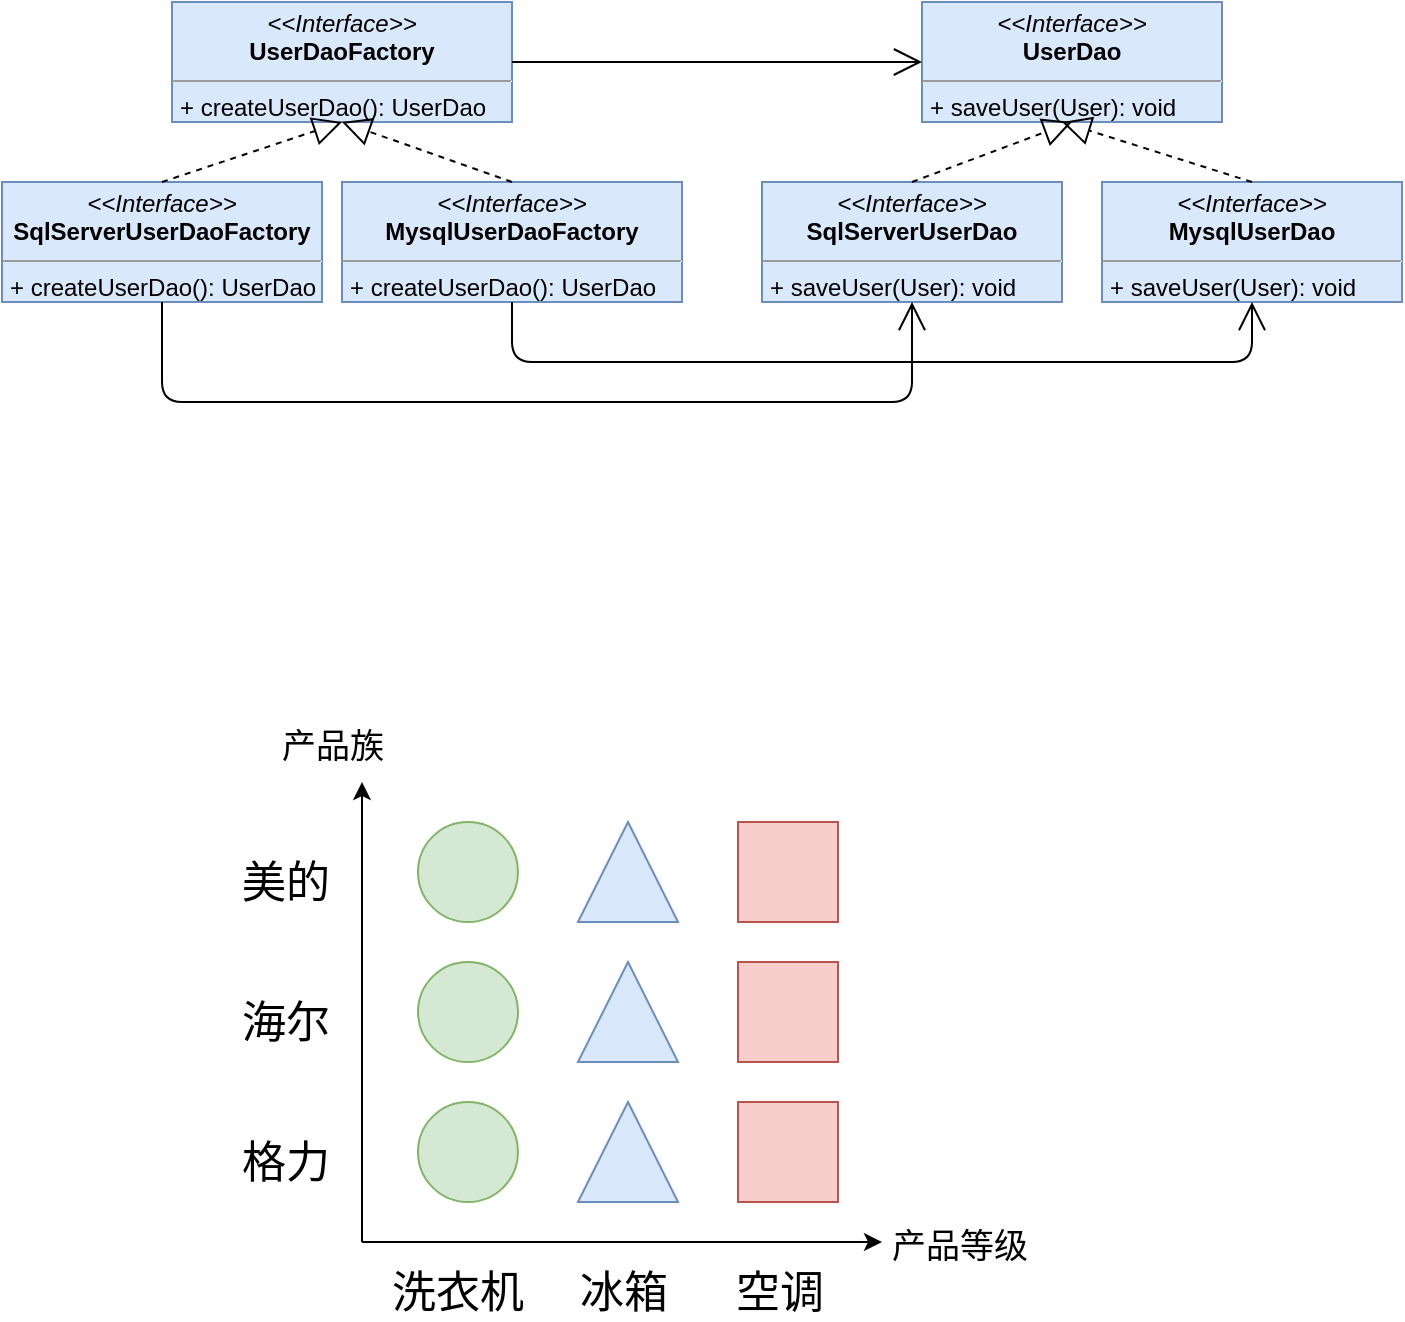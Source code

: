 <mxfile version="12.1.0" type="github" pages="1"><diagram id="w4r7GopVXuB-QNRvBzYS" name="Page-1"><mxGraphModel dx="2031" dy="1019" grid="0" gridSize="10" guides="1" tooltips="1" connect="1" arrows="1" fold="1" page="0" pageScale="1" pageWidth="850" pageHeight="1100" math="0" shadow="0"><root><mxCell id="0"/><mxCell id="1" parent="0"/><mxCell id="ZShKO0OFCtlO3gwsemaD-3" value="&lt;p style=&quot;margin: 0px ; margin-top: 4px ; text-align: center&quot;&gt;&lt;i&gt;&amp;lt;&amp;lt;Interface&amp;gt;&amp;gt;&lt;/i&gt;&lt;br&gt;&lt;b&gt;UserDaoFactory&lt;/b&gt;&lt;/p&gt;&lt;hr size=&quot;1&quot;&gt;&lt;p style=&quot;margin: 0px ; margin-left: 4px&quot;&gt;&lt;/p&gt;&lt;p style=&quot;margin: 0px ; margin-left: 4px&quot;&gt;+ createUserDao(): UserDao&lt;br&gt;&lt;br&gt;&lt;/p&gt;" style="verticalAlign=top;align=left;overflow=fill;fontSize=12;fontFamily=Helvetica;html=1;fillColor=#dae8fc;strokeColor=#6c8ebf;" vertex="1" parent="1"><mxGeometry x="195" y="240" width="170" height="60" as="geometry"/></mxCell><mxCell id="ZShKO0OFCtlO3gwsemaD-4" value="&lt;p style=&quot;margin: 0px ; margin-top: 4px ; text-align: center&quot;&gt;&lt;i&gt;&amp;lt;&amp;lt;Interface&amp;gt;&amp;gt;&lt;/i&gt;&lt;br&gt;&lt;b&gt;SqlServerUserDaoFactory&lt;/b&gt;&lt;/p&gt;&lt;hr size=&quot;1&quot;&gt;&lt;p style=&quot;margin: 0px ; margin-left: 4px&quot;&gt;&lt;/p&gt;&lt;p style=&quot;margin: 0px ; margin-left: 4px&quot;&gt;+ createUserDao(): UserDao&lt;br&gt;&lt;br&gt;&lt;/p&gt;" style="verticalAlign=top;align=left;overflow=fill;fontSize=12;fontFamily=Helvetica;html=1;fillColor=#dae8fc;strokeColor=#6c8ebf;" vertex="1" parent="1"><mxGeometry x="110" y="330" width="160" height="60" as="geometry"/></mxCell><mxCell id="ZShKO0OFCtlO3gwsemaD-5" value="&lt;p style=&quot;margin: 0px ; margin-top: 4px ; text-align: center&quot;&gt;&lt;i&gt;&amp;lt;&amp;lt;Interface&amp;gt;&amp;gt;&lt;/i&gt;&lt;br&gt;&lt;b&gt;MysqlUserDaoFactory&lt;/b&gt;&lt;/p&gt;&lt;hr size=&quot;1&quot;&gt;&lt;p style=&quot;margin: 0px ; margin-left: 4px&quot;&gt;&lt;/p&gt;&lt;p style=&quot;margin: 0px ; margin-left: 4px&quot;&gt;+ createUserDao(): UserDao&lt;br&gt;&lt;br&gt;&lt;/p&gt;" style="verticalAlign=top;align=left;overflow=fill;fontSize=12;fontFamily=Helvetica;html=1;fillColor=#dae8fc;strokeColor=#6c8ebf;" vertex="1" parent="1"><mxGeometry x="280" y="330" width="170" height="60" as="geometry"/></mxCell><mxCell id="ZShKO0OFCtlO3gwsemaD-6" value="&lt;p style=&quot;margin: 0px ; margin-top: 4px ; text-align: center&quot;&gt;&lt;i&gt;&amp;lt;&amp;lt;Interface&amp;gt;&amp;gt;&lt;/i&gt;&lt;br&gt;&lt;b&gt;UserDao&lt;/b&gt;&lt;/p&gt;&lt;hr size=&quot;1&quot;&gt;&lt;p style=&quot;margin: 0px ; margin-left: 4px&quot;&gt;&lt;/p&gt;&lt;p style=&quot;margin: 0px ; margin-left: 4px&quot;&gt;+ saveUser(User): void&lt;br&gt;&lt;br&gt;&lt;/p&gt;" style="verticalAlign=top;align=left;overflow=fill;fontSize=12;fontFamily=Helvetica;html=1;fillColor=#dae8fc;strokeColor=#6c8ebf;" vertex="1" parent="1"><mxGeometry x="570" y="240" width="150" height="60" as="geometry"/></mxCell><mxCell id="ZShKO0OFCtlO3gwsemaD-7" value="&lt;p style=&quot;margin: 0px ; margin-top: 4px ; text-align: center&quot;&gt;&lt;i&gt;&amp;lt;&amp;lt;Interface&amp;gt;&amp;gt;&lt;/i&gt;&lt;br&gt;&lt;b&gt;SqlServerUserDao&lt;/b&gt;&lt;/p&gt;&lt;hr size=&quot;1&quot;&gt;&lt;p style=&quot;margin: 0px ; margin-left: 4px&quot;&gt;&lt;/p&gt;&lt;p style=&quot;margin: 0px ; margin-left: 4px&quot;&gt;+ saveUser(User): void&lt;br&gt;&lt;br&gt;&lt;/p&gt;" style="verticalAlign=top;align=left;overflow=fill;fontSize=12;fontFamily=Helvetica;html=1;fillColor=#dae8fc;strokeColor=#6c8ebf;" vertex="1" parent="1"><mxGeometry x="490" y="330" width="150" height="60" as="geometry"/></mxCell><mxCell id="ZShKO0OFCtlO3gwsemaD-8" value="&lt;p style=&quot;margin: 0px ; margin-top: 4px ; text-align: center&quot;&gt;&lt;i&gt;&amp;lt;&amp;lt;Interface&amp;gt;&amp;gt;&lt;/i&gt;&lt;br&gt;&lt;b&gt;MysqlUserDao&lt;/b&gt;&lt;/p&gt;&lt;hr size=&quot;1&quot;&gt;&lt;p style=&quot;margin: 0px ; margin-left: 4px&quot;&gt;&lt;/p&gt;&lt;p style=&quot;margin: 0px ; margin-left: 4px&quot;&gt;+ saveUser(User): void&lt;br&gt;&lt;br&gt;&lt;/p&gt;" style="verticalAlign=top;align=left;overflow=fill;fontSize=12;fontFamily=Helvetica;html=1;fillColor=#dae8fc;strokeColor=#6c8ebf;" vertex="1" parent="1"><mxGeometry x="660" y="330" width="150" height="60" as="geometry"/></mxCell><mxCell id="ZShKO0OFCtlO3gwsemaD-9" value="" style="endArrow=block;dashed=1;endFill=0;endSize=12;html=1;entryX=0.5;entryY=1;entryDx=0;entryDy=0;exitX=0.5;exitY=0;exitDx=0;exitDy=0;" edge="1" parent="1" source="ZShKO0OFCtlO3gwsemaD-4" target="ZShKO0OFCtlO3gwsemaD-3"><mxGeometry width="160" relative="1" as="geometry"><mxPoint x="250" y="660" as="sourcePoint"/><mxPoint x="410" y="660" as="targetPoint"/></mxGeometry></mxCell><mxCell id="ZShKO0OFCtlO3gwsemaD-10" value="" style="endArrow=block;dashed=1;endFill=0;endSize=12;html=1;entryX=0.5;entryY=1;entryDx=0;entryDy=0;exitX=0.5;exitY=0;exitDx=0;exitDy=0;" edge="1" parent="1" source="ZShKO0OFCtlO3gwsemaD-5" target="ZShKO0OFCtlO3gwsemaD-3"><mxGeometry width="160" relative="1" as="geometry"><mxPoint x="200" y="340" as="sourcePoint"/><mxPoint x="290" y="310" as="targetPoint"/></mxGeometry></mxCell><mxCell id="ZShKO0OFCtlO3gwsemaD-11" value="" style="endArrow=block;dashed=1;endFill=0;endSize=12;html=1;exitX=0.5;exitY=0;exitDx=0;exitDy=0;" edge="1" parent="1" source="ZShKO0OFCtlO3gwsemaD-8"><mxGeometry width="160" relative="1" as="geometry"><mxPoint x="460" y="690" as="sourcePoint"/><mxPoint x="640" y="300" as="targetPoint"/></mxGeometry></mxCell><mxCell id="ZShKO0OFCtlO3gwsemaD-12" value="" style="endArrow=block;dashed=1;endFill=0;endSize=12;html=1;entryX=0.5;entryY=1;entryDx=0;entryDy=0;exitX=0.5;exitY=0;exitDx=0;exitDy=0;" edge="1" parent="1" source="ZShKO0OFCtlO3gwsemaD-7" target="ZShKO0OFCtlO3gwsemaD-6"><mxGeometry width="160" relative="1" as="geometry"><mxPoint x="510" y="540" as="sourcePoint"/><mxPoint x="670" y="540" as="targetPoint"/></mxGeometry></mxCell><mxCell id="ZShKO0OFCtlO3gwsemaD-13" value="" style="endArrow=open;endFill=1;endSize=12;html=1;exitX=1;exitY=0.5;exitDx=0;exitDy=0;entryX=0;entryY=0.5;entryDx=0;entryDy=0;" edge="1" parent="1" source="ZShKO0OFCtlO3gwsemaD-3" target="ZShKO0OFCtlO3gwsemaD-6"><mxGeometry width="160" relative="1" as="geometry"><mxPoint x="270" y="600" as="sourcePoint"/><mxPoint x="430" y="600" as="targetPoint"/></mxGeometry></mxCell><mxCell id="ZShKO0OFCtlO3gwsemaD-14" value="" style="endArrow=open;endFill=1;endSize=12;html=1;exitX=0.5;exitY=1;exitDx=0;exitDy=0;entryX=0.5;entryY=1;entryDx=0;entryDy=0;edgeStyle=orthogonalEdgeStyle;" edge="1" parent="1" source="ZShKO0OFCtlO3gwsemaD-5" target="ZShKO0OFCtlO3gwsemaD-8"><mxGeometry width="160" relative="1" as="geometry"><mxPoint x="310" y="690" as="sourcePoint"/><mxPoint x="470" y="690" as="targetPoint"/><Array as="points"><mxPoint x="365" y="420"/><mxPoint x="735" y="420"/></Array></mxGeometry></mxCell><mxCell id="ZShKO0OFCtlO3gwsemaD-15" value="" style="endArrow=open;endFill=1;endSize=12;html=1;exitX=0.5;exitY=1;exitDx=0;exitDy=0;entryX=0.5;entryY=1;entryDx=0;entryDy=0;edgeStyle=orthogonalEdgeStyle;" edge="1" parent="1" source="ZShKO0OFCtlO3gwsemaD-4" target="ZShKO0OFCtlO3gwsemaD-7"><mxGeometry width="160" relative="1" as="geometry"><mxPoint x="130" y="630" as="sourcePoint"/><mxPoint x="290" y="630" as="targetPoint"/><Array as="points"><mxPoint x="190" y="440"/><mxPoint x="565" y="440"/></Array></mxGeometry></mxCell><mxCell id="ZShKO0OFCtlO3gwsemaD-16" value="" style="endArrow=classic;html=1;" edge="1" parent="1"><mxGeometry width="50" height="50" relative="1" as="geometry"><mxPoint x="290" y="860" as="sourcePoint"/><mxPoint x="550" y="860" as="targetPoint"/></mxGeometry></mxCell><mxCell id="ZShKO0OFCtlO3gwsemaD-17" value="" style="endArrow=classic;html=1;" edge="1" parent="1"><mxGeometry width="50" height="50" relative="1" as="geometry"><mxPoint x="290" y="860" as="sourcePoint"/><mxPoint x="290" y="630" as="targetPoint"/></mxGeometry></mxCell><mxCell id="ZShKO0OFCtlO3gwsemaD-18" value="" style="ellipse;whiteSpace=wrap;html=1;aspect=fixed;fillColor=#d5e8d4;strokeColor=#82b366;" vertex="1" parent="1"><mxGeometry x="318" y="650" width="50" height="50" as="geometry"/></mxCell><mxCell id="ZShKO0OFCtlO3gwsemaD-19" value="" style="ellipse;whiteSpace=wrap;html=1;aspect=fixed;fillColor=#d5e8d4;strokeColor=#82b366;" vertex="1" parent="1"><mxGeometry x="318" y="720" width="50" height="50" as="geometry"/></mxCell><mxCell id="ZShKO0OFCtlO3gwsemaD-20" value="" style="ellipse;whiteSpace=wrap;html=1;aspect=fixed;fillColor=#d5e8d4;strokeColor=#82b366;" vertex="1" parent="1"><mxGeometry x="318" y="790" width="50" height="50" as="geometry"/></mxCell><mxCell id="ZShKO0OFCtlO3gwsemaD-21" value="" style="triangle;whiteSpace=wrap;html=1;rotation=-90;fillColor=#dae8fc;strokeColor=#6c8ebf;" vertex="1" parent="1"><mxGeometry x="398" y="650" width="50" height="50" as="geometry"/></mxCell><mxCell id="ZShKO0OFCtlO3gwsemaD-23" value="" style="triangle;whiteSpace=wrap;html=1;rotation=-90;fillColor=#dae8fc;strokeColor=#6c8ebf;" vertex="1" parent="1"><mxGeometry x="398" y="720" width="50" height="50" as="geometry"/></mxCell><mxCell id="ZShKO0OFCtlO3gwsemaD-24" value="" style="triangle;whiteSpace=wrap;html=1;rotation=-90;fillColor=#dae8fc;strokeColor=#6c8ebf;" vertex="1" parent="1"><mxGeometry x="398" y="790" width="50" height="50" as="geometry"/></mxCell><mxCell id="ZShKO0OFCtlO3gwsemaD-25" value="" style="whiteSpace=wrap;html=1;aspect=fixed;fillColor=#f8cecc;strokeColor=#b85450;" vertex="1" parent="1"><mxGeometry x="478" y="650" width="50" height="50" as="geometry"/></mxCell><mxCell id="ZShKO0OFCtlO3gwsemaD-26" value="" style="whiteSpace=wrap;html=1;aspect=fixed;fillColor=#f8cecc;strokeColor=#b85450;" vertex="1" parent="1"><mxGeometry x="478" y="720" width="50" height="50" as="geometry"/></mxCell><mxCell id="ZShKO0OFCtlO3gwsemaD-27" value="" style="whiteSpace=wrap;html=1;aspect=fixed;fillColor=#f8cecc;strokeColor=#b85450;" vertex="1" parent="1"><mxGeometry x="478" y="790" width="50" height="50" as="geometry"/></mxCell><mxCell id="ZShKO0OFCtlO3gwsemaD-28" value="&lt;font style=&quot;font-size: 22px&quot;&gt;美的&lt;/font&gt;" style="text;html=1;resizable=0;points=[];autosize=1;align=left;verticalAlign=top;spacingTop=-4;" vertex="1" parent="1"><mxGeometry x="228" y="665" width="60" height="20" as="geometry"/></mxCell><mxCell id="ZShKO0OFCtlO3gwsemaD-29" value="&lt;span style=&quot;font-size: 22px&quot;&gt;海尔&lt;/span&gt;" style="text;html=1;resizable=0;points=[];autosize=1;align=left;verticalAlign=top;spacingTop=-4;" vertex="1" parent="1"><mxGeometry x="228" y="735" width="60" height="20" as="geometry"/></mxCell><mxCell id="ZShKO0OFCtlO3gwsemaD-30" value="&lt;font style=&quot;font-size: 22px&quot;&gt;格力&lt;/font&gt;" style="text;html=1;resizable=0;points=[];autosize=1;align=left;verticalAlign=top;spacingTop=-4;" vertex="1" parent="1"><mxGeometry x="228" y="805" width="60" height="20" as="geometry"/></mxCell><mxCell id="ZShKO0OFCtlO3gwsemaD-31" value="&lt;font style=&quot;font-size: 22px&quot;&gt;洗衣机&lt;/font&gt;" style="text;html=1;resizable=0;points=[];autosize=1;align=left;verticalAlign=top;spacingTop=-4;" vertex="1" parent="1"><mxGeometry x="303" y="870" width="80" height="20" as="geometry"/></mxCell><mxCell id="ZShKO0OFCtlO3gwsemaD-32" value="&lt;font style=&quot;font-size: 22px&quot;&gt;冰箱&lt;/font&gt;" style="text;html=1;resizable=0;points=[];autosize=1;align=left;verticalAlign=top;spacingTop=-4;" vertex="1" parent="1"><mxGeometry x="397" y="870" width="60" height="20" as="geometry"/></mxCell><mxCell id="ZShKO0OFCtlO3gwsemaD-33" value="&lt;font style=&quot;font-size: 22px&quot;&gt;空调&lt;/font&gt;" style="text;html=1;resizable=0;points=[];autosize=1;align=left;verticalAlign=top;spacingTop=-4;" vertex="1" parent="1"><mxGeometry x="475" y="870" width="60" height="20" as="geometry"/></mxCell><mxCell id="ZShKO0OFCtlO3gwsemaD-34" value="&lt;font style=&quot;font-size: 17px&quot;&gt;产品族&lt;/font&gt;" style="text;html=1;resizable=0;points=[];autosize=1;align=left;verticalAlign=top;spacingTop=-4;" vertex="1" parent="1"><mxGeometry x="248" y="600" width="70" height="20" as="geometry"/></mxCell><mxCell id="ZShKO0OFCtlO3gwsemaD-35" value="&lt;font style=&quot;font-size: 17px&quot;&gt;产品等级&lt;/font&gt;" style="text;html=1;resizable=0;points=[];autosize=1;align=left;verticalAlign=top;spacingTop=-4;" vertex="1" parent="1"><mxGeometry x="553" y="850" width="80" height="20" as="geometry"/></mxCell></root></mxGraphModel></diagram></mxfile>
